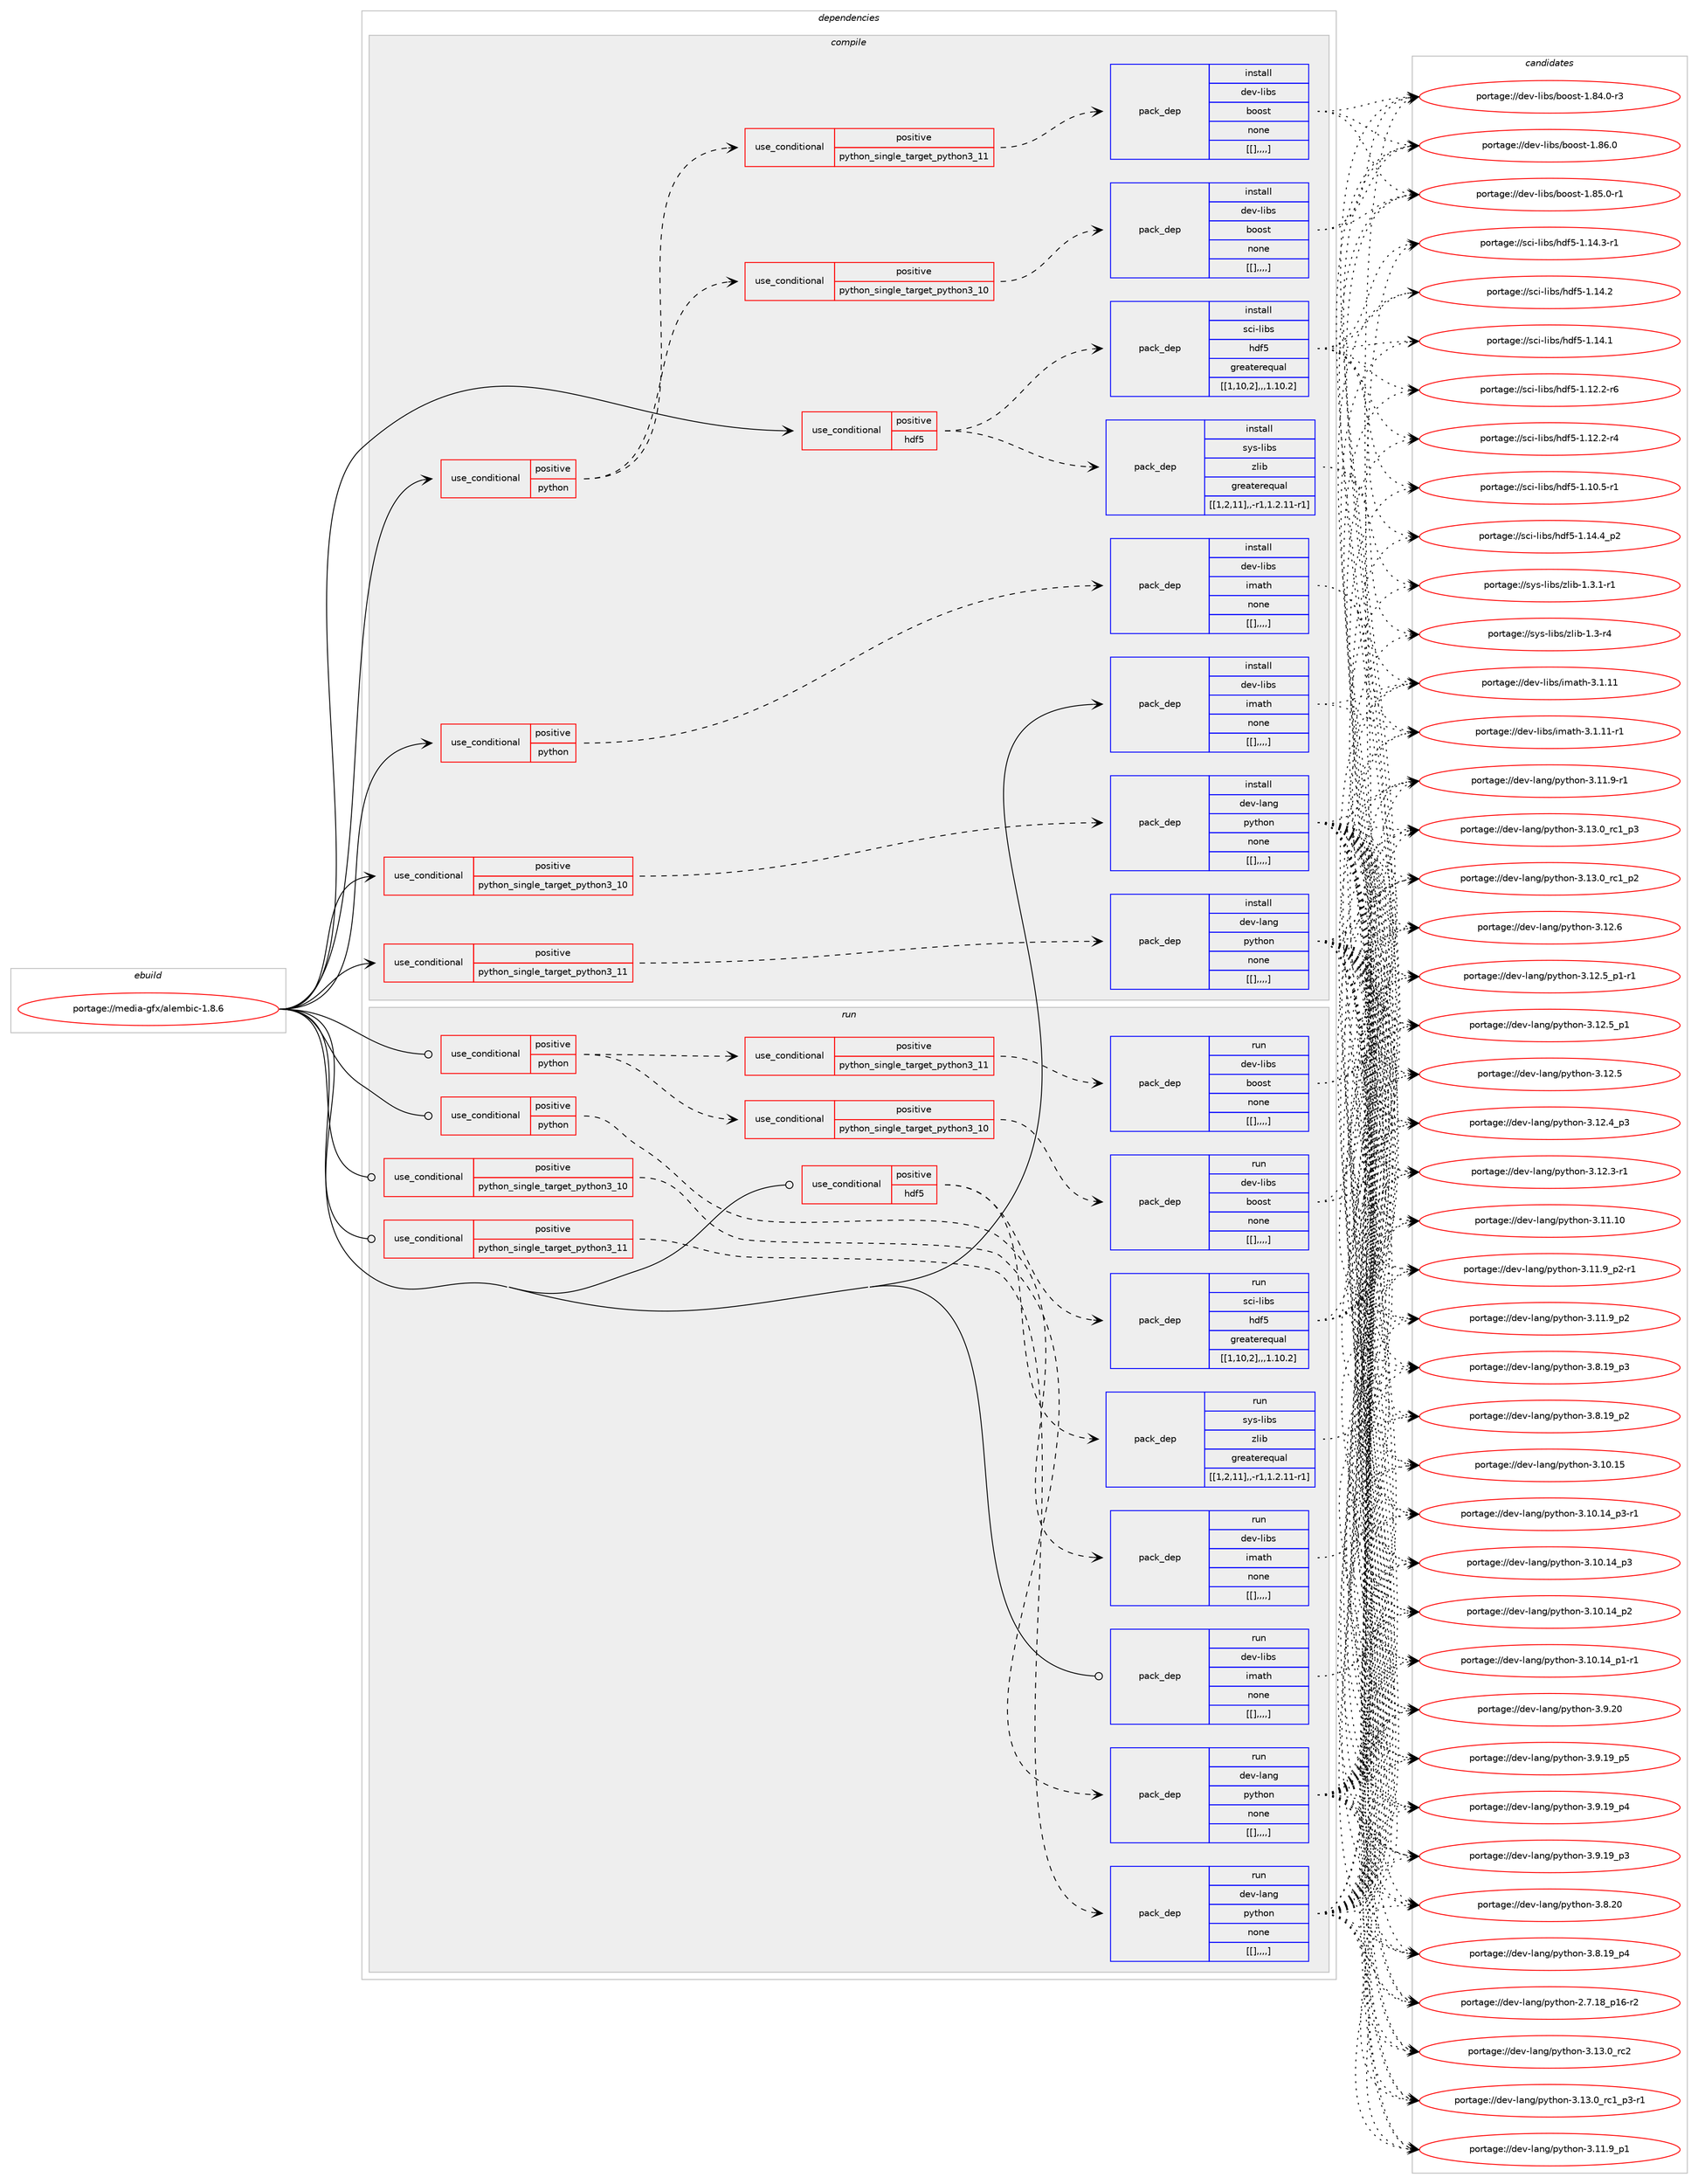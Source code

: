 digraph prolog {

# *************
# Graph options
# *************

newrank=true;
concentrate=true;
compound=true;
graph [rankdir=LR,fontname=Helvetica,fontsize=10,ranksep=1.5];#, ranksep=2.5, nodesep=0.2];
edge  [arrowhead=vee];
node  [fontname=Helvetica,fontsize=10];

# **********
# The ebuild
# **********

subgraph cluster_leftcol {
color=gray;
label=<<i>ebuild</i>>;
id [label="portage://media-gfx/alembic-1.8.6", color=red, width=4, href="../media-gfx/alembic-1.8.6.svg"];
}

# ****************
# The dependencies
# ****************

subgraph cluster_midcol {
color=gray;
label=<<i>dependencies</i>>;
subgraph cluster_compile {
fillcolor="#eeeeee";
style=filled;
label=<<i>compile</i>>;
subgraph cond73882 {
dependency297611 [label=<<TABLE BORDER="0" CELLBORDER="1" CELLSPACING="0" CELLPADDING="4"><TR><TD ROWSPAN="3" CELLPADDING="10">use_conditional</TD></TR><TR><TD>positive</TD></TR><TR><TD>hdf5</TD></TR></TABLE>>, shape=none, color=red];
subgraph pack221252 {
dependency297612 [label=<<TABLE BORDER="0" CELLBORDER="1" CELLSPACING="0" CELLPADDING="4" WIDTH="220"><TR><TD ROWSPAN="6" CELLPADDING="30">pack_dep</TD></TR><TR><TD WIDTH="110">install</TD></TR><TR><TD>sci-libs</TD></TR><TR><TD>hdf5</TD></TR><TR><TD>greaterequal</TD></TR><TR><TD>[[1,10,2],,,1.10.2]</TD></TR></TABLE>>, shape=none, color=blue];
}
dependency297611:e -> dependency297612:w [weight=20,style="dashed",arrowhead="vee"];
subgraph pack221253 {
dependency297613 [label=<<TABLE BORDER="0" CELLBORDER="1" CELLSPACING="0" CELLPADDING="4" WIDTH="220"><TR><TD ROWSPAN="6" CELLPADDING="30">pack_dep</TD></TR><TR><TD WIDTH="110">install</TD></TR><TR><TD>sys-libs</TD></TR><TR><TD>zlib</TD></TR><TR><TD>greaterequal</TD></TR><TR><TD>[[1,2,11],,-r1,1.2.11-r1]</TD></TR></TABLE>>, shape=none, color=blue];
}
dependency297611:e -> dependency297613:w [weight=20,style="dashed",arrowhead="vee"];
}
id:e -> dependency297611:w [weight=20,style="solid",arrowhead="vee"];
subgraph cond73883 {
dependency297614 [label=<<TABLE BORDER="0" CELLBORDER="1" CELLSPACING="0" CELLPADDING="4"><TR><TD ROWSPAN="3" CELLPADDING="10">use_conditional</TD></TR><TR><TD>positive</TD></TR><TR><TD>python</TD></TR></TABLE>>, shape=none, color=red];
subgraph cond73884 {
dependency297615 [label=<<TABLE BORDER="0" CELLBORDER="1" CELLSPACING="0" CELLPADDING="4"><TR><TD ROWSPAN="3" CELLPADDING="10">use_conditional</TD></TR><TR><TD>positive</TD></TR><TR><TD>python_single_target_python3_10</TD></TR></TABLE>>, shape=none, color=red];
subgraph pack221254 {
dependency297616 [label=<<TABLE BORDER="0" CELLBORDER="1" CELLSPACING="0" CELLPADDING="4" WIDTH="220"><TR><TD ROWSPAN="6" CELLPADDING="30">pack_dep</TD></TR><TR><TD WIDTH="110">install</TD></TR><TR><TD>dev-libs</TD></TR><TR><TD>boost</TD></TR><TR><TD>none</TD></TR><TR><TD>[[],,,,]</TD></TR></TABLE>>, shape=none, color=blue];
}
dependency297615:e -> dependency297616:w [weight=20,style="dashed",arrowhead="vee"];
}
dependency297614:e -> dependency297615:w [weight=20,style="dashed",arrowhead="vee"];
subgraph cond73885 {
dependency297617 [label=<<TABLE BORDER="0" CELLBORDER="1" CELLSPACING="0" CELLPADDING="4"><TR><TD ROWSPAN="3" CELLPADDING="10">use_conditional</TD></TR><TR><TD>positive</TD></TR><TR><TD>python_single_target_python3_11</TD></TR></TABLE>>, shape=none, color=red];
subgraph pack221255 {
dependency297618 [label=<<TABLE BORDER="0" CELLBORDER="1" CELLSPACING="0" CELLPADDING="4" WIDTH="220"><TR><TD ROWSPAN="6" CELLPADDING="30">pack_dep</TD></TR><TR><TD WIDTH="110">install</TD></TR><TR><TD>dev-libs</TD></TR><TR><TD>boost</TD></TR><TR><TD>none</TD></TR><TR><TD>[[],,,,]</TD></TR></TABLE>>, shape=none, color=blue];
}
dependency297617:e -> dependency297618:w [weight=20,style="dashed",arrowhead="vee"];
}
dependency297614:e -> dependency297617:w [weight=20,style="dashed",arrowhead="vee"];
}
id:e -> dependency297614:w [weight=20,style="solid",arrowhead="vee"];
subgraph cond73886 {
dependency297619 [label=<<TABLE BORDER="0" CELLBORDER="1" CELLSPACING="0" CELLPADDING="4"><TR><TD ROWSPAN="3" CELLPADDING="10">use_conditional</TD></TR><TR><TD>positive</TD></TR><TR><TD>python</TD></TR></TABLE>>, shape=none, color=red];
subgraph pack221256 {
dependency297620 [label=<<TABLE BORDER="0" CELLBORDER="1" CELLSPACING="0" CELLPADDING="4" WIDTH="220"><TR><TD ROWSPAN="6" CELLPADDING="30">pack_dep</TD></TR><TR><TD WIDTH="110">install</TD></TR><TR><TD>dev-libs</TD></TR><TR><TD>imath</TD></TR><TR><TD>none</TD></TR><TR><TD>[[],,,,]</TD></TR></TABLE>>, shape=none, color=blue];
}
dependency297619:e -> dependency297620:w [weight=20,style="dashed",arrowhead="vee"];
}
id:e -> dependency297619:w [weight=20,style="solid",arrowhead="vee"];
subgraph cond73887 {
dependency297621 [label=<<TABLE BORDER="0" CELLBORDER="1" CELLSPACING="0" CELLPADDING="4"><TR><TD ROWSPAN="3" CELLPADDING="10">use_conditional</TD></TR><TR><TD>positive</TD></TR><TR><TD>python_single_target_python3_10</TD></TR></TABLE>>, shape=none, color=red];
subgraph pack221257 {
dependency297622 [label=<<TABLE BORDER="0" CELLBORDER="1" CELLSPACING="0" CELLPADDING="4" WIDTH="220"><TR><TD ROWSPAN="6" CELLPADDING="30">pack_dep</TD></TR><TR><TD WIDTH="110">install</TD></TR><TR><TD>dev-lang</TD></TR><TR><TD>python</TD></TR><TR><TD>none</TD></TR><TR><TD>[[],,,,]</TD></TR></TABLE>>, shape=none, color=blue];
}
dependency297621:e -> dependency297622:w [weight=20,style="dashed",arrowhead="vee"];
}
id:e -> dependency297621:w [weight=20,style="solid",arrowhead="vee"];
subgraph cond73888 {
dependency297623 [label=<<TABLE BORDER="0" CELLBORDER="1" CELLSPACING="0" CELLPADDING="4"><TR><TD ROWSPAN="3" CELLPADDING="10">use_conditional</TD></TR><TR><TD>positive</TD></TR><TR><TD>python_single_target_python3_11</TD></TR></TABLE>>, shape=none, color=red];
subgraph pack221258 {
dependency297624 [label=<<TABLE BORDER="0" CELLBORDER="1" CELLSPACING="0" CELLPADDING="4" WIDTH="220"><TR><TD ROWSPAN="6" CELLPADDING="30">pack_dep</TD></TR><TR><TD WIDTH="110">install</TD></TR><TR><TD>dev-lang</TD></TR><TR><TD>python</TD></TR><TR><TD>none</TD></TR><TR><TD>[[],,,,]</TD></TR></TABLE>>, shape=none, color=blue];
}
dependency297623:e -> dependency297624:w [weight=20,style="dashed",arrowhead="vee"];
}
id:e -> dependency297623:w [weight=20,style="solid",arrowhead="vee"];
subgraph pack221259 {
dependency297625 [label=<<TABLE BORDER="0" CELLBORDER="1" CELLSPACING="0" CELLPADDING="4" WIDTH="220"><TR><TD ROWSPAN="6" CELLPADDING="30">pack_dep</TD></TR><TR><TD WIDTH="110">install</TD></TR><TR><TD>dev-libs</TD></TR><TR><TD>imath</TD></TR><TR><TD>none</TD></TR><TR><TD>[[],,,,]</TD></TR></TABLE>>, shape=none, color=blue];
}
id:e -> dependency297625:w [weight=20,style="solid",arrowhead="vee"];
}
subgraph cluster_compileandrun {
fillcolor="#eeeeee";
style=filled;
label=<<i>compile and run</i>>;
}
subgraph cluster_run {
fillcolor="#eeeeee";
style=filled;
label=<<i>run</i>>;
subgraph cond73889 {
dependency297626 [label=<<TABLE BORDER="0" CELLBORDER="1" CELLSPACING="0" CELLPADDING="4"><TR><TD ROWSPAN="3" CELLPADDING="10">use_conditional</TD></TR><TR><TD>positive</TD></TR><TR><TD>hdf5</TD></TR></TABLE>>, shape=none, color=red];
subgraph pack221260 {
dependency297627 [label=<<TABLE BORDER="0" CELLBORDER="1" CELLSPACING="0" CELLPADDING="4" WIDTH="220"><TR><TD ROWSPAN="6" CELLPADDING="30">pack_dep</TD></TR><TR><TD WIDTH="110">run</TD></TR><TR><TD>sci-libs</TD></TR><TR><TD>hdf5</TD></TR><TR><TD>greaterequal</TD></TR><TR><TD>[[1,10,2],,,1.10.2]</TD></TR></TABLE>>, shape=none, color=blue];
}
dependency297626:e -> dependency297627:w [weight=20,style="dashed",arrowhead="vee"];
subgraph pack221261 {
dependency297628 [label=<<TABLE BORDER="0" CELLBORDER="1" CELLSPACING="0" CELLPADDING="4" WIDTH="220"><TR><TD ROWSPAN="6" CELLPADDING="30">pack_dep</TD></TR><TR><TD WIDTH="110">run</TD></TR><TR><TD>sys-libs</TD></TR><TR><TD>zlib</TD></TR><TR><TD>greaterequal</TD></TR><TR><TD>[[1,2,11],,-r1,1.2.11-r1]</TD></TR></TABLE>>, shape=none, color=blue];
}
dependency297626:e -> dependency297628:w [weight=20,style="dashed",arrowhead="vee"];
}
id:e -> dependency297626:w [weight=20,style="solid",arrowhead="odot"];
subgraph cond73890 {
dependency297629 [label=<<TABLE BORDER="0" CELLBORDER="1" CELLSPACING="0" CELLPADDING="4"><TR><TD ROWSPAN="3" CELLPADDING="10">use_conditional</TD></TR><TR><TD>positive</TD></TR><TR><TD>python</TD></TR></TABLE>>, shape=none, color=red];
subgraph cond73891 {
dependency297630 [label=<<TABLE BORDER="0" CELLBORDER="1" CELLSPACING="0" CELLPADDING="4"><TR><TD ROWSPAN="3" CELLPADDING="10">use_conditional</TD></TR><TR><TD>positive</TD></TR><TR><TD>python_single_target_python3_10</TD></TR></TABLE>>, shape=none, color=red];
subgraph pack221262 {
dependency297631 [label=<<TABLE BORDER="0" CELLBORDER="1" CELLSPACING="0" CELLPADDING="4" WIDTH="220"><TR><TD ROWSPAN="6" CELLPADDING="30">pack_dep</TD></TR><TR><TD WIDTH="110">run</TD></TR><TR><TD>dev-libs</TD></TR><TR><TD>boost</TD></TR><TR><TD>none</TD></TR><TR><TD>[[],,,,]</TD></TR></TABLE>>, shape=none, color=blue];
}
dependency297630:e -> dependency297631:w [weight=20,style="dashed",arrowhead="vee"];
}
dependency297629:e -> dependency297630:w [weight=20,style="dashed",arrowhead="vee"];
subgraph cond73892 {
dependency297632 [label=<<TABLE BORDER="0" CELLBORDER="1" CELLSPACING="0" CELLPADDING="4"><TR><TD ROWSPAN="3" CELLPADDING="10">use_conditional</TD></TR><TR><TD>positive</TD></TR><TR><TD>python_single_target_python3_11</TD></TR></TABLE>>, shape=none, color=red];
subgraph pack221263 {
dependency297633 [label=<<TABLE BORDER="0" CELLBORDER="1" CELLSPACING="0" CELLPADDING="4" WIDTH="220"><TR><TD ROWSPAN="6" CELLPADDING="30">pack_dep</TD></TR><TR><TD WIDTH="110">run</TD></TR><TR><TD>dev-libs</TD></TR><TR><TD>boost</TD></TR><TR><TD>none</TD></TR><TR><TD>[[],,,,]</TD></TR></TABLE>>, shape=none, color=blue];
}
dependency297632:e -> dependency297633:w [weight=20,style="dashed",arrowhead="vee"];
}
dependency297629:e -> dependency297632:w [weight=20,style="dashed",arrowhead="vee"];
}
id:e -> dependency297629:w [weight=20,style="solid",arrowhead="odot"];
subgraph cond73893 {
dependency297634 [label=<<TABLE BORDER="0" CELLBORDER="1" CELLSPACING="0" CELLPADDING="4"><TR><TD ROWSPAN="3" CELLPADDING="10">use_conditional</TD></TR><TR><TD>positive</TD></TR><TR><TD>python</TD></TR></TABLE>>, shape=none, color=red];
subgraph pack221264 {
dependency297635 [label=<<TABLE BORDER="0" CELLBORDER="1" CELLSPACING="0" CELLPADDING="4" WIDTH="220"><TR><TD ROWSPAN="6" CELLPADDING="30">pack_dep</TD></TR><TR><TD WIDTH="110">run</TD></TR><TR><TD>dev-libs</TD></TR><TR><TD>imath</TD></TR><TR><TD>none</TD></TR><TR><TD>[[],,,,]</TD></TR></TABLE>>, shape=none, color=blue];
}
dependency297634:e -> dependency297635:w [weight=20,style="dashed",arrowhead="vee"];
}
id:e -> dependency297634:w [weight=20,style="solid",arrowhead="odot"];
subgraph cond73894 {
dependency297636 [label=<<TABLE BORDER="0" CELLBORDER="1" CELLSPACING="0" CELLPADDING="4"><TR><TD ROWSPAN="3" CELLPADDING="10">use_conditional</TD></TR><TR><TD>positive</TD></TR><TR><TD>python_single_target_python3_10</TD></TR></TABLE>>, shape=none, color=red];
subgraph pack221265 {
dependency297637 [label=<<TABLE BORDER="0" CELLBORDER="1" CELLSPACING="0" CELLPADDING="4" WIDTH="220"><TR><TD ROWSPAN="6" CELLPADDING="30">pack_dep</TD></TR><TR><TD WIDTH="110">run</TD></TR><TR><TD>dev-lang</TD></TR><TR><TD>python</TD></TR><TR><TD>none</TD></TR><TR><TD>[[],,,,]</TD></TR></TABLE>>, shape=none, color=blue];
}
dependency297636:e -> dependency297637:w [weight=20,style="dashed",arrowhead="vee"];
}
id:e -> dependency297636:w [weight=20,style="solid",arrowhead="odot"];
subgraph cond73895 {
dependency297638 [label=<<TABLE BORDER="0" CELLBORDER="1" CELLSPACING="0" CELLPADDING="4"><TR><TD ROWSPAN="3" CELLPADDING="10">use_conditional</TD></TR><TR><TD>positive</TD></TR><TR><TD>python_single_target_python3_11</TD></TR></TABLE>>, shape=none, color=red];
subgraph pack221266 {
dependency297639 [label=<<TABLE BORDER="0" CELLBORDER="1" CELLSPACING="0" CELLPADDING="4" WIDTH="220"><TR><TD ROWSPAN="6" CELLPADDING="30">pack_dep</TD></TR><TR><TD WIDTH="110">run</TD></TR><TR><TD>dev-lang</TD></TR><TR><TD>python</TD></TR><TR><TD>none</TD></TR><TR><TD>[[],,,,]</TD></TR></TABLE>>, shape=none, color=blue];
}
dependency297638:e -> dependency297639:w [weight=20,style="dashed",arrowhead="vee"];
}
id:e -> dependency297638:w [weight=20,style="solid",arrowhead="odot"];
subgraph pack221267 {
dependency297640 [label=<<TABLE BORDER="0" CELLBORDER="1" CELLSPACING="0" CELLPADDING="4" WIDTH="220"><TR><TD ROWSPAN="6" CELLPADDING="30">pack_dep</TD></TR><TR><TD WIDTH="110">run</TD></TR><TR><TD>dev-libs</TD></TR><TR><TD>imath</TD></TR><TR><TD>none</TD></TR><TR><TD>[[],,,,]</TD></TR></TABLE>>, shape=none, color=blue];
}
id:e -> dependency297640:w [weight=20,style="solid",arrowhead="odot"];
}
}

# **************
# The candidates
# **************

subgraph cluster_choices {
rank=same;
color=gray;
label=<<i>candidates</i>>;

subgraph choice221252 {
color=black;
nodesep=1;
choice1159910545108105981154710410010253454946495246529511250 [label="portage://sci-libs/hdf5-1.14.4_p2", color=red, width=4,href="../sci-libs/hdf5-1.14.4_p2.svg"];
choice1159910545108105981154710410010253454946495246514511449 [label="portage://sci-libs/hdf5-1.14.3-r1", color=red, width=4,href="../sci-libs/hdf5-1.14.3-r1.svg"];
choice115991054510810598115471041001025345494649524650 [label="portage://sci-libs/hdf5-1.14.2", color=red, width=4,href="../sci-libs/hdf5-1.14.2.svg"];
choice115991054510810598115471041001025345494649524649 [label="portage://sci-libs/hdf5-1.14.1", color=red, width=4,href="../sci-libs/hdf5-1.14.1.svg"];
choice1159910545108105981154710410010253454946495046504511454 [label="portage://sci-libs/hdf5-1.12.2-r6", color=red, width=4,href="../sci-libs/hdf5-1.12.2-r6.svg"];
choice1159910545108105981154710410010253454946495046504511452 [label="portage://sci-libs/hdf5-1.12.2-r4", color=red, width=4,href="../sci-libs/hdf5-1.12.2-r4.svg"];
choice1159910545108105981154710410010253454946494846534511449 [label="portage://sci-libs/hdf5-1.10.5-r1", color=red, width=4,href="../sci-libs/hdf5-1.10.5-r1.svg"];
dependency297612:e -> choice1159910545108105981154710410010253454946495246529511250:w [style=dotted,weight="100"];
dependency297612:e -> choice1159910545108105981154710410010253454946495246514511449:w [style=dotted,weight="100"];
dependency297612:e -> choice115991054510810598115471041001025345494649524650:w [style=dotted,weight="100"];
dependency297612:e -> choice115991054510810598115471041001025345494649524649:w [style=dotted,weight="100"];
dependency297612:e -> choice1159910545108105981154710410010253454946495046504511454:w [style=dotted,weight="100"];
dependency297612:e -> choice1159910545108105981154710410010253454946495046504511452:w [style=dotted,weight="100"];
dependency297612:e -> choice1159910545108105981154710410010253454946494846534511449:w [style=dotted,weight="100"];
}
subgraph choice221253 {
color=black;
nodesep=1;
choice115121115451081059811547122108105984549465146494511449 [label="portage://sys-libs/zlib-1.3.1-r1", color=red, width=4,href="../sys-libs/zlib-1.3.1-r1.svg"];
choice11512111545108105981154712210810598454946514511452 [label="portage://sys-libs/zlib-1.3-r4", color=red, width=4,href="../sys-libs/zlib-1.3-r4.svg"];
dependency297613:e -> choice115121115451081059811547122108105984549465146494511449:w [style=dotted,weight="100"];
dependency297613:e -> choice11512111545108105981154712210810598454946514511452:w [style=dotted,weight="100"];
}
subgraph choice221254 {
color=black;
nodesep=1;
choice1001011184510810598115479811111111511645494656544648 [label="portage://dev-libs/boost-1.86.0", color=red, width=4,href="../dev-libs/boost-1.86.0.svg"];
choice10010111845108105981154798111111115116454946565346484511449 [label="portage://dev-libs/boost-1.85.0-r1", color=red, width=4,href="../dev-libs/boost-1.85.0-r1.svg"];
choice10010111845108105981154798111111115116454946565246484511451 [label="portage://dev-libs/boost-1.84.0-r3", color=red, width=4,href="../dev-libs/boost-1.84.0-r3.svg"];
dependency297616:e -> choice1001011184510810598115479811111111511645494656544648:w [style=dotted,weight="100"];
dependency297616:e -> choice10010111845108105981154798111111115116454946565346484511449:w [style=dotted,weight="100"];
dependency297616:e -> choice10010111845108105981154798111111115116454946565246484511451:w [style=dotted,weight="100"];
}
subgraph choice221255 {
color=black;
nodesep=1;
choice1001011184510810598115479811111111511645494656544648 [label="portage://dev-libs/boost-1.86.0", color=red, width=4,href="../dev-libs/boost-1.86.0.svg"];
choice10010111845108105981154798111111115116454946565346484511449 [label="portage://dev-libs/boost-1.85.0-r1", color=red, width=4,href="../dev-libs/boost-1.85.0-r1.svg"];
choice10010111845108105981154798111111115116454946565246484511451 [label="portage://dev-libs/boost-1.84.0-r3", color=red, width=4,href="../dev-libs/boost-1.84.0-r3.svg"];
dependency297618:e -> choice1001011184510810598115479811111111511645494656544648:w [style=dotted,weight="100"];
dependency297618:e -> choice10010111845108105981154798111111115116454946565346484511449:w [style=dotted,weight="100"];
dependency297618:e -> choice10010111845108105981154798111111115116454946565246484511451:w [style=dotted,weight="100"];
}
subgraph choice221256 {
color=black;
nodesep=1;
choice10010111845108105981154710510997116104455146494649494511449 [label="portage://dev-libs/imath-3.1.11-r1", color=red, width=4,href="../dev-libs/imath-3.1.11-r1.svg"];
choice1001011184510810598115471051099711610445514649464949 [label="portage://dev-libs/imath-3.1.11", color=red, width=4,href="../dev-libs/imath-3.1.11.svg"];
dependency297620:e -> choice10010111845108105981154710510997116104455146494649494511449:w [style=dotted,weight="100"];
dependency297620:e -> choice1001011184510810598115471051099711610445514649464949:w [style=dotted,weight="100"];
}
subgraph choice221257 {
color=black;
nodesep=1;
choice10010111845108971101034711212111610411111045514649514648951149950 [label="portage://dev-lang/python-3.13.0_rc2", color=red, width=4,href="../dev-lang/python-3.13.0_rc2.svg"];
choice1001011184510897110103471121211161041111104551464951464895114994995112514511449 [label="portage://dev-lang/python-3.13.0_rc1_p3-r1", color=red, width=4,href="../dev-lang/python-3.13.0_rc1_p3-r1.svg"];
choice100101118451089711010347112121116104111110455146495146489511499499511251 [label="portage://dev-lang/python-3.13.0_rc1_p3", color=red, width=4,href="../dev-lang/python-3.13.0_rc1_p3.svg"];
choice100101118451089711010347112121116104111110455146495146489511499499511250 [label="portage://dev-lang/python-3.13.0_rc1_p2", color=red, width=4,href="../dev-lang/python-3.13.0_rc1_p2.svg"];
choice10010111845108971101034711212111610411111045514649504654 [label="portage://dev-lang/python-3.12.6", color=red, width=4,href="../dev-lang/python-3.12.6.svg"];
choice1001011184510897110103471121211161041111104551464950465395112494511449 [label="portage://dev-lang/python-3.12.5_p1-r1", color=red, width=4,href="../dev-lang/python-3.12.5_p1-r1.svg"];
choice100101118451089711010347112121116104111110455146495046539511249 [label="portage://dev-lang/python-3.12.5_p1", color=red, width=4,href="../dev-lang/python-3.12.5_p1.svg"];
choice10010111845108971101034711212111610411111045514649504653 [label="portage://dev-lang/python-3.12.5", color=red, width=4,href="../dev-lang/python-3.12.5.svg"];
choice100101118451089711010347112121116104111110455146495046529511251 [label="portage://dev-lang/python-3.12.4_p3", color=red, width=4,href="../dev-lang/python-3.12.4_p3.svg"];
choice100101118451089711010347112121116104111110455146495046514511449 [label="portage://dev-lang/python-3.12.3-r1", color=red, width=4,href="../dev-lang/python-3.12.3-r1.svg"];
choice1001011184510897110103471121211161041111104551464949464948 [label="portage://dev-lang/python-3.11.10", color=red, width=4,href="../dev-lang/python-3.11.10.svg"];
choice1001011184510897110103471121211161041111104551464949465795112504511449 [label="portage://dev-lang/python-3.11.9_p2-r1", color=red, width=4,href="../dev-lang/python-3.11.9_p2-r1.svg"];
choice100101118451089711010347112121116104111110455146494946579511250 [label="portage://dev-lang/python-3.11.9_p2", color=red, width=4,href="../dev-lang/python-3.11.9_p2.svg"];
choice100101118451089711010347112121116104111110455146494946579511249 [label="portage://dev-lang/python-3.11.9_p1", color=red, width=4,href="../dev-lang/python-3.11.9_p1.svg"];
choice100101118451089711010347112121116104111110455146494946574511449 [label="portage://dev-lang/python-3.11.9-r1", color=red, width=4,href="../dev-lang/python-3.11.9-r1.svg"];
choice1001011184510897110103471121211161041111104551464948464953 [label="portage://dev-lang/python-3.10.15", color=red, width=4,href="../dev-lang/python-3.10.15.svg"];
choice100101118451089711010347112121116104111110455146494846495295112514511449 [label="portage://dev-lang/python-3.10.14_p3-r1", color=red, width=4,href="../dev-lang/python-3.10.14_p3-r1.svg"];
choice10010111845108971101034711212111610411111045514649484649529511251 [label="portage://dev-lang/python-3.10.14_p3", color=red, width=4,href="../dev-lang/python-3.10.14_p3.svg"];
choice10010111845108971101034711212111610411111045514649484649529511250 [label="portage://dev-lang/python-3.10.14_p2", color=red, width=4,href="../dev-lang/python-3.10.14_p2.svg"];
choice100101118451089711010347112121116104111110455146494846495295112494511449 [label="portage://dev-lang/python-3.10.14_p1-r1", color=red, width=4,href="../dev-lang/python-3.10.14_p1-r1.svg"];
choice10010111845108971101034711212111610411111045514657465048 [label="portage://dev-lang/python-3.9.20", color=red, width=4,href="../dev-lang/python-3.9.20.svg"];
choice100101118451089711010347112121116104111110455146574649579511253 [label="portage://dev-lang/python-3.9.19_p5", color=red, width=4,href="../dev-lang/python-3.9.19_p5.svg"];
choice100101118451089711010347112121116104111110455146574649579511252 [label="portage://dev-lang/python-3.9.19_p4", color=red, width=4,href="../dev-lang/python-3.9.19_p4.svg"];
choice100101118451089711010347112121116104111110455146574649579511251 [label="portage://dev-lang/python-3.9.19_p3", color=red, width=4,href="../dev-lang/python-3.9.19_p3.svg"];
choice10010111845108971101034711212111610411111045514656465048 [label="portage://dev-lang/python-3.8.20", color=red, width=4,href="../dev-lang/python-3.8.20.svg"];
choice100101118451089711010347112121116104111110455146564649579511252 [label="portage://dev-lang/python-3.8.19_p4", color=red, width=4,href="../dev-lang/python-3.8.19_p4.svg"];
choice100101118451089711010347112121116104111110455146564649579511251 [label="portage://dev-lang/python-3.8.19_p3", color=red, width=4,href="../dev-lang/python-3.8.19_p3.svg"];
choice100101118451089711010347112121116104111110455146564649579511250 [label="portage://dev-lang/python-3.8.19_p2", color=red, width=4,href="../dev-lang/python-3.8.19_p2.svg"];
choice100101118451089711010347112121116104111110455046554649569511249544511450 [label="portage://dev-lang/python-2.7.18_p16-r2", color=red, width=4,href="../dev-lang/python-2.7.18_p16-r2.svg"];
dependency297622:e -> choice10010111845108971101034711212111610411111045514649514648951149950:w [style=dotted,weight="100"];
dependency297622:e -> choice1001011184510897110103471121211161041111104551464951464895114994995112514511449:w [style=dotted,weight="100"];
dependency297622:e -> choice100101118451089711010347112121116104111110455146495146489511499499511251:w [style=dotted,weight="100"];
dependency297622:e -> choice100101118451089711010347112121116104111110455146495146489511499499511250:w [style=dotted,weight="100"];
dependency297622:e -> choice10010111845108971101034711212111610411111045514649504654:w [style=dotted,weight="100"];
dependency297622:e -> choice1001011184510897110103471121211161041111104551464950465395112494511449:w [style=dotted,weight="100"];
dependency297622:e -> choice100101118451089711010347112121116104111110455146495046539511249:w [style=dotted,weight="100"];
dependency297622:e -> choice10010111845108971101034711212111610411111045514649504653:w [style=dotted,weight="100"];
dependency297622:e -> choice100101118451089711010347112121116104111110455146495046529511251:w [style=dotted,weight="100"];
dependency297622:e -> choice100101118451089711010347112121116104111110455146495046514511449:w [style=dotted,weight="100"];
dependency297622:e -> choice1001011184510897110103471121211161041111104551464949464948:w [style=dotted,weight="100"];
dependency297622:e -> choice1001011184510897110103471121211161041111104551464949465795112504511449:w [style=dotted,weight="100"];
dependency297622:e -> choice100101118451089711010347112121116104111110455146494946579511250:w [style=dotted,weight="100"];
dependency297622:e -> choice100101118451089711010347112121116104111110455146494946579511249:w [style=dotted,weight="100"];
dependency297622:e -> choice100101118451089711010347112121116104111110455146494946574511449:w [style=dotted,weight="100"];
dependency297622:e -> choice1001011184510897110103471121211161041111104551464948464953:w [style=dotted,weight="100"];
dependency297622:e -> choice100101118451089711010347112121116104111110455146494846495295112514511449:w [style=dotted,weight="100"];
dependency297622:e -> choice10010111845108971101034711212111610411111045514649484649529511251:w [style=dotted,weight="100"];
dependency297622:e -> choice10010111845108971101034711212111610411111045514649484649529511250:w [style=dotted,weight="100"];
dependency297622:e -> choice100101118451089711010347112121116104111110455146494846495295112494511449:w [style=dotted,weight="100"];
dependency297622:e -> choice10010111845108971101034711212111610411111045514657465048:w [style=dotted,weight="100"];
dependency297622:e -> choice100101118451089711010347112121116104111110455146574649579511253:w [style=dotted,weight="100"];
dependency297622:e -> choice100101118451089711010347112121116104111110455146574649579511252:w [style=dotted,weight="100"];
dependency297622:e -> choice100101118451089711010347112121116104111110455146574649579511251:w [style=dotted,weight="100"];
dependency297622:e -> choice10010111845108971101034711212111610411111045514656465048:w [style=dotted,weight="100"];
dependency297622:e -> choice100101118451089711010347112121116104111110455146564649579511252:w [style=dotted,weight="100"];
dependency297622:e -> choice100101118451089711010347112121116104111110455146564649579511251:w [style=dotted,weight="100"];
dependency297622:e -> choice100101118451089711010347112121116104111110455146564649579511250:w [style=dotted,weight="100"];
dependency297622:e -> choice100101118451089711010347112121116104111110455046554649569511249544511450:w [style=dotted,weight="100"];
}
subgraph choice221258 {
color=black;
nodesep=1;
choice10010111845108971101034711212111610411111045514649514648951149950 [label="portage://dev-lang/python-3.13.0_rc2", color=red, width=4,href="../dev-lang/python-3.13.0_rc2.svg"];
choice1001011184510897110103471121211161041111104551464951464895114994995112514511449 [label="portage://dev-lang/python-3.13.0_rc1_p3-r1", color=red, width=4,href="../dev-lang/python-3.13.0_rc1_p3-r1.svg"];
choice100101118451089711010347112121116104111110455146495146489511499499511251 [label="portage://dev-lang/python-3.13.0_rc1_p3", color=red, width=4,href="../dev-lang/python-3.13.0_rc1_p3.svg"];
choice100101118451089711010347112121116104111110455146495146489511499499511250 [label="portage://dev-lang/python-3.13.0_rc1_p2", color=red, width=4,href="../dev-lang/python-3.13.0_rc1_p2.svg"];
choice10010111845108971101034711212111610411111045514649504654 [label="portage://dev-lang/python-3.12.6", color=red, width=4,href="../dev-lang/python-3.12.6.svg"];
choice1001011184510897110103471121211161041111104551464950465395112494511449 [label="portage://dev-lang/python-3.12.5_p1-r1", color=red, width=4,href="../dev-lang/python-3.12.5_p1-r1.svg"];
choice100101118451089711010347112121116104111110455146495046539511249 [label="portage://dev-lang/python-3.12.5_p1", color=red, width=4,href="../dev-lang/python-3.12.5_p1.svg"];
choice10010111845108971101034711212111610411111045514649504653 [label="portage://dev-lang/python-3.12.5", color=red, width=4,href="../dev-lang/python-3.12.5.svg"];
choice100101118451089711010347112121116104111110455146495046529511251 [label="portage://dev-lang/python-3.12.4_p3", color=red, width=4,href="../dev-lang/python-3.12.4_p3.svg"];
choice100101118451089711010347112121116104111110455146495046514511449 [label="portage://dev-lang/python-3.12.3-r1", color=red, width=4,href="../dev-lang/python-3.12.3-r1.svg"];
choice1001011184510897110103471121211161041111104551464949464948 [label="portage://dev-lang/python-3.11.10", color=red, width=4,href="../dev-lang/python-3.11.10.svg"];
choice1001011184510897110103471121211161041111104551464949465795112504511449 [label="portage://dev-lang/python-3.11.9_p2-r1", color=red, width=4,href="../dev-lang/python-3.11.9_p2-r1.svg"];
choice100101118451089711010347112121116104111110455146494946579511250 [label="portage://dev-lang/python-3.11.9_p2", color=red, width=4,href="../dev-lang/python-3.11.9_p2.svg"];
choice100101118451089711010347112121116104111110455146494946579511249 [label="portage://dev-lang/python-3.11.9_p1", color=red, width=4,href="../dev-lang/python-3.11.9_p1.svg"];
choice100101118451089711010347112121116104111110455146494946574511449 [label="portage://dev-lang/python-3.11.9-r1", color=red, width=4,href="../dev-lang/python-3.11.9-r1.svg"];
choice1001011184510897110103471121211161041111104551464948464953 [label="portage://dev-lang/python-3.10.15", color=red, width=4,href="../dev-lang/python-3.10.15.svg"];
choice100101118451089711010347112121116104111110455146494846495295112514511449 [label="portage://dev-lang/python-3.10.14_p3-r1", color=red, width=4,href="../dev-lang/python-3.10.14_p3-r1.svg"];
choice10010111845108971101034711212111610411111045514649484649529511251 [label="portage://dev-lang/python-3.10.14_p3", color=red, width=4,href="../dev-lang/python-3.10.14_p3.svg"];
choice10010111845108971101034711212111610411111045514649484649529511250 [label="portage://dev-lang/python-3.10.14_p2", color=red, width=4,href="../dev-lang/python-3.10.14_p2.svg"];
choice100101118451089711010347112121116104111110455146494846495295112494511449 [label="portage://dev-lang/python-3.10.14_p1-r1", color=red, width=4,href="../dev-lang/python-3.10.14_p1-r1.svg"];
choice10010111845108971101034711212111610411111045514657465048 [label="portage://dev-lang/python-3.9.20", color=red, width=4,href="../dev-lang/python-3.9.20.svg"];
choice100101118451089711010347112121116104111110455146574649579511253 [label="portage://dev-lang/python-3.9.19_p5", color=red, width=4,href="../dev-lang/python-3.9.19_p5.svg"];
choice100101118451089711010347112121116104111110455146574649579511252 [label="portage://dev-lang/python-3.9.19_p4", color=red, width=4,href="../dev-lang/python-3.9.19_p4.svg"];
choice100101118451089711010347112121116104111110455146574649579511251 [label="portage://dev-lang/python-3.9.19_p3", color=red, width=4,href="../dev-lang/python-3.9.19_p3.svg"];
choice10010111845108971101034711212111610411111045514656465048 [label="portage://dev-lang/python-3.8.20", color=red, width=4,href="../dev-lang/python-3.8.20.svg"];
choice100101118451089711010347112121116104111110455146564649579511252 [label="portage://dev-lang/python-3.8.19_p4", color=red, width=4,href="../dev-lang/python-3.8.19_p4.svg"];
choice100101118451089711010347112121116104111110455146564649579511251 [label="portage://dev-lang/python-3.8.19_p3", color=red, width=4,href="../dev-lang/python-3.8.19_p3.svg"];
choice100101118451089711010347112121116104111110455146564649579511250 [label="portage://dev-lang/python-3.8.19_p2", color=red, width=4,href="../dev-lang/python-3.8.19_p2.svg"];
choice100101118451089711010347112121116104111110455046554649569511249544511450 [label="portage://dev-lang/python-2.7.18_p16-r2", color=red, width=4,href="../dev-lang/python-2.7.18_p16-r2.svg"];
dependency297624:e -> choice10010111845108971101034711212111610411111045514649514648951149950:w [style=dotted,weight="100"];
dependency297624:e -> choice1001011184510897110103471121211161041111104551464951464895114994995112514511449:w [style=dotted,weight="100"];
dependency297624:e -> choice100101118451089711010347112121116104111110455146495146489511499499511251:w [style=dotted,weight="100"];
dependency297624:e -> choice100101118451089711010347112121116104111110455146495146489511499499511250:w [style=dotted,weight="100"];
dependency297624:e -> choice10010111845108971101034711212111610411111045514649504654:w [style=dotted,weight="100"];
dependency297624:e -> choice1001011184510897110103471121211161041111104551464950465395112494511449:w [style=dotted,weight="100"];
dependency297624:e -> choice100101118451089711010347112121116104111110455146495046539511249:w [style=dotted,weight="100"];
dependency297624:e -> choice10010111845108971101034711212111610411111045514649504653:w [style=dotted,weight="100"];
dependency297624:e -> choice100101118451089711010347112121116104111110455146495046529511251:w [style=dotted,weight="100"];
dependency297624:e -> choice100101118451089711010347112121116104111110455146495046514511449:w [style=dotted,weight="100"];
dependency297624:e -> choice1001011184510897110103471121211161041111104551464949464948:w [style=dotted,weight="100"];
dependency297624:e -> choice1001011184510897110103471121211161041111104551464949465795112504511449:w [style=dotted,weight="100"];
dependency297624:e -> choice100101118451089711010347112121116104111110455146494946579511250:w [style=dotted,weight="100"];
dependency297624:e -> choice100101118451089711010347112121116104111110455146494946579511249:w [style=dotted,weight="100"];
dependency297624:e -> choice100101118451089711010347112121116104111110455146494946574511449:w [style=dotted,weight="100"];
dependency297624:e -> choice1001011184510897110103471121211161041111104551464948464953:w [style=dotted,weight="100"];
dependency297624:e -> choice100101118451089711010347112121116104111110455146494846495295112514511449:w [style=dotted,weight="100"];
dependency297624:e -> choice10010111845108971101034711212111610411111045514649484649529511251:w [style=dotted,weight="100"];
dependency297624:e -> choice10010111845108971101034711212111610411111045514649484649529511250:w [style=dotted,weight="100"];
dependency297624:e -> choice100101118451089711010347112121116104111110455146494846495295112494511449:w [style=dotted,weight="100"];
dependency297624:e -> choice10010111845108971101034711212111610411111045514657465048:w [style=dotted,weight="100"];
dependency297624:e -> choice100101118451089711010347112121116104111110455146574649579511253:w [style=dotted,weight="100"];
dependency297624:e -> choice100101118451089711010347112121116104111110455146574649579511252:w [style=dotted,weight="100"];
dependency297624:e -> choice100101118451089711010347112121116104111110455146574649579511251:w [style=dotted,weight="100"];
dependency297624:e -> choice10010111845108971101034711212111610411111045514656465048:w [style=dotted,weight="100"];
dependency297624:e -> choice100101118451089711010347112121116104111110455146564649579511252:w [style=dotted,weight="100"];
dependency297624:e -> choice100101118451089711010347112121116104111110455146564649579511251:w [style=dotted,weight="100"];
dependency297624:e -> choice100101118451089711010347112121116104111110455146564649579511250:w [style=dotted,weight="100"];
dependency297624:e -> choice100101118451089711010347112121116104111110455046554649569511249544511450:w [style=dotted,weight="100"];
}
subgraph choice221259 {
color=black;
nodesep=1;
choice10010111845108105981154710510997116104455146494649494511449 [label="portage://dev-libs/imath-3.1.11-r1", color=red, width=4,href="../dev-libs/imath-3.1.11-r1.svg"];
choice1001011184510810598115471051099711610445514649464949 [label="portage://dev-libs/imath-3.1.11", color=red, width=4,href="../dev-libs/imath-3.1.11.svg"];
dependency297625:e -> choice10010111845108105981154710510997116104455146494649494511449:w [style=dotted,weight="100"];
dependency297625:e -> choice1001011184510810598115471051099711610445514649464949:w [style=dotted,weight="100"];
}
subgraph choice221260 {
color=black;
nodesep=1;
choice1159910545108105981154710410010253454946495246529511250 [label="portage://sci-libs/hdf5-1.14.4_p2", color=red, width=4,href="../sci-libs/hdf5-1.14.4_p2.svg"];
choice1159910545108105981154710410010253454946495246514511449 [label="portage://sci-libs/hdf5-1.14.3-r1", color=red, width=4,href="../sci-libs/hdf5-1.14.3-r1.svg"];
choice115991054510810598115471041001025345494649524650 [label="portage://sci-libs/hdf5-1.14.2", color=red, width=4,href="../sci-libs/hdf5-1.14.2.svg"];
choice115991054510810598115471041001025345494649524649 [label="portage://sci-libs/hdf5-1.14.1", color=red, width=4,href="../sci-libs/hdf5-1.14.1.svg"];
choice1159910545108105981154710410010253454946495046504511454 [label="portage://sci-libs/hdf5-1.12.2-r6", color=red, width=4,href="../sci-libs/hdf5-1.12.2-r6.svg"];
choice1159910545108105981154710410010253454946495046504511452 [label="portage://sci-libs/hdf5-1.12.2-r4", color=red, width=4,href="../sci-libs/hdf5-1.12.2-r4.svg"];
choice1159910545108105981154710410010253454946494846534511449 [label="portage://sci-libs/hdf5-1.10.5-r1", color=red, width=4,href="../sci-libs/hdf5-1.10.5-r1.svg"];
dependency297627:e -> choice1159910545108105981154710410010253454946495246529511250:w [style=dotted,weight="100"];
dependency297627:e -> choice1159910545108105981154710410010253454946495246514511449:w [style=dotted,weight="100"];
dependency297627:e -> choice115991054510810598115471041001025345494649524650:w [style=dotted,weight="100"];
dependency297627:e -> choice115991054510810598115471041001025345494649524649:w [style=dotted,weight="100"];
dependency297627:e -> choice1159910545108105981154710410010253454946495046504511454:w [style=dotted,weight="100"];
dependency297627:e -> choice1159910545108105981154710410010253454946495046504511452:w [style=dotted,weight="100"];
dependency297627:e -> choice1159910545108105981154710410010253454946494846534511449:w [style=dotted,weight="100"];
}
subgraph choice221261 {
color=black;
nodesep=1;
choice115121115451081059811547122108105984549465146494511449 [label="portage://sys-libs/zlib-1.3.1-r1", color=red, width=4,href="../sys-libs/zlib-1.3.1-r1.svg"];
choice11512111545108105981154712210810598454946514511452 [label="portage://sys-libs/zlib-1.3-r4", color=red, width=4,href="../sys-libs/zlib-1.3-r4.svg"];
dependency297628:e -> choice115121115451081059811547122108105984549465146494511449:w [style=dotted,weight="100"];
dependency297628:e -> choice11512111545108105981154712210810598454946514511452:w [style=dotted,weight="100"];
}
subgraph choice221262 {
color=black;
nodesep=1;
choice1001011184510810598115479811111111511645494656544648 [label="portage://dev-libs/boost-1.86.0", color=red, width=4,href="../dev-libs/boost-1.86.0.svg"];
choice10010111845108105981154798111111115116454946565346484511449 [label="portage://dev-libs/boost-1.85.0-r1", color=red, width=4,href="../dev-libs/boost-1.85.0-r1.svg"];
choice10010111845108105981154798111111115116454946565246484511451 [label="portage://dev-libs/boost-1.84.0-r3", color=red, width=4,href="../dev-libs/boost-1.84.0-r3.svg"];
dependency297631:e -> choice1001011184510810598115479811111111511645494656544648:w [style=dotted,weight="100"];
dependency297631:e -> choice10010111845108105981154798111111115116454946565346484511449:w [style=dotted,weight="100"];
dependency297631:e -> choice10010111845108105981154798111111115116454946565246484511451:w [style=dotted,weight="100"];
}
subgraph choice221263 {
color=black;
nodesep=1;
choice1001011184510810598115479811111111511645494656544648 [label="portage://dev-libs/boost-1.86.0", color=red, width=4,href="../dev-libs/boost-1.86.0.svg"];
choice10010111845108105981154798111111115116454946565346484511449 [label="portage://dev-libs/boost-1.85.0-r1", color=red, width=4,href="../dev-libs/boost-1.85.0-r1.svg"];
choice10010111845108105981154798111111115116454946565246484511451 [label="portage://dev-libs/boost-1.84.0-r3", color=red, width=4,href="../dev-libs/boost-1.84.0-r3.svg"];
dependency297633:e -> choice1001011184510810598115479811111111511645494656544648:w [style=dotted,weight="100"];
dependency297633:e -> choice10010111845108105981154798111111115116454946565346484511449:w [style=dotted,weight="100"];
dependency297633:e -> choice10010111845108105981154798111111115116454946565246484511451:w [style=dotted,weight="100"];
}
subgraph choice221264 {
color=black;
nodesep=1;
choice10010111845108105981154710510997116104455146494649494511449 [label="portage://dev-libs/imath-3.1.11-r1", color=red, width=4,href="../dev-libs/imath-3.1.11-r1.svg"];
choice1001011184510810598115471051099711610445514649464949 [label="portage://dev-libs/imath-3.1.11", color=red, width=4,href="../dev-libs/imath-3.1.11.svg"];
dependency297635:e -> choice10010111845108105981154710510997116104455146494649494511449:w [style=dotted,weight="100"];
dependency297635:e -> choice1001011184510810598115471051099711610445514649464949:w [style=dotted,weight="100"];
}
subgraph choice221265 {
color=black;
nodesep=1;
choice10010111845108971101034711212111610411111045514649514648951149950 [label="portage://dev-lang/python-3.13.0_rc2", color=red, width=4,href="../dev-lang/python-3.13.0_rc2.svg"];
choice1001011184510897110103471121211161041111104551464951464895114994995112514511449 [label="portage://dev-lang/python-3.13.0_rc1_p3-r1", color=red, width=4,href="../dev-lang/python-3.13.0_rc1_p3-r1.svg"];
choice100101118451089711010347112121116104111110455146495146489511499499511251 [label="portage://dev-lang/python-3.13.0_rc1_p3", color=red, width=4,href="../dev-lang/python-3.13.0_rc1_p3.svg"];
choice100101118451089711010347112121116104111110455146495146489511499499511250 [label="portage://dev-lang/python-3.13.0_rc1_p2", color=red, width=4,href="../dev-lang/python-3.13.0_rc1_p2.svg"];
choice10010111845108971101034711212111610411111045514649504654 [label="portage://dev-lang/python-3.12.6", color=red, width=4,href="../dev-lang/python-3.12.6.svg"];
choice1001011184510897110103471121211161041111104551464950465395112494511449 [label="portage://dev-lang/python-3.12.5_p1-r1", color=red, width=4,href="../dev-lang/python-3.12.5_p1-r1.svg"];
choice100101118451089711010347112121116104111110455146495046539511249 [label="portage://dev-lang/python-3.12.5_p1", color=red, width=4,href="../dev-lang/python-3.12.5_p1.svg"];
choice10010111845108971101034711212111610411111045514649504653 [label="portage://dev-lang/python-3.12.5", color=red, width=4,href="../dev-lang/python-3.12.5.svg"];
choice100101118451089711010347112121116104111110455146495046529511251 [label="portage://dev-lang/python-3.12.4_p3", color=red, width=4,href="../dev-lang/python-3.12.4_p3.svg"];
choice100101118451089711010347112121116104111110455146495046514511449 [label="portage://dev-lang/python-3.12.3-r1", color=red, width=4,href="../dev-lang/python-3.12.3-r1.svg"];
choice1001011184510897110103471121211161041111104551464949464948 [label="portage://dev-lang/python-3.11.10", color=red, width=4,href="../dev-lang/python-3.11.10.svg"];
choice1001011184510897110103471121211161041111104551464949465795112504511449 [label="portage://dev-lang/python-3.11.9_p2-r1", color=red, width=4,href="../dev-lang/python-3.11.9_p2-r1.svg"];
choice100101118451089711010347112121116104111110455146494946579511250 [label="portage://dev-lang/python-3.11.9_p2", color=red, width=4,href="../dev-lang/python-3.11.9_p2.svg"];
choice100101118451089711010347112121116104111110455146494946579511249 [label="portage://dev-lang/python-3.11.9_p1", color=red, width=4,href="../dev-lang/python-3.11.9_p1.svg"];
choice100101118451089711010347112121116104111110455146494946574511449 [label="portage://dev-lang/python-3.11.9-r1", color=red, width=4,href="../dev-lang/python-3.11.9-r1.svg"];
choice1001011184510897110103471121211161041111104551464948464953 [label="portage://dev-lang/python-3.10.15", color=red, width=4,href="../dev-lang/python-3.10.15.svg"];
choice100101118451089711010347112121116104111110455146494846495295112514511449 [label="portage://dev-lang/python-3.10.14_p3-r1", color=red, width=4,href="../dev-lang/python-3.10.14_p3-r1.svg"];
choice10010111845108971101034711212111610411111045514649484649529511251 [label="portage://dev-lang/python-3.10.14_p3", color=red, width=4,href="../dev-lang/python-3.10.14_p3.svg"];
choice10010111845108971101034711212111610411111045514649484649529511250 [label="portage://dev-lang/python-3.10.14_p2", color=red, width=4,href="../dev-lang/python-3.10.14_p2.svg"];
choice100101118451089711010347112121116104111110455146494846495295112494511449 [label="portage://dev-lang/python-3.10.14_p1-r1", color=red, width=4,href="../dev-lang/python-3.10.14_p1-r1.svg"];
choice10010111845108971101034711212111610411111045514657465048 [label="portage://dev-lang/python-3.9.20", color=red, width=4,href="../dev-lang/python-3.9.20.svg"];
choice100101118451089711010347112121116104111110455146574649579511253 [label="portage://dev-lang/python-3.9.19_p5", color=red, width=4,href="../dev-lang/python-3.9.19_p5.svg"];
choice100101118451089711010347112121116104111110455146574649579511252 [label="portage://dev-lang/python-3.9.19_p4", color=red, width=4,href="../dev-lang/python-3.9.19_p4.svg"];
choice100101118451089711010347112121116104111110455146574649579511251 [label="portage://dev-lang/python-3.9.19_p3", color=red, width=4,href="../dev-lang/python-3.9.19_p3.svg"];
choice10010111845108971101034711212111610411111045514656465048 [label="portage://dev-lang/python-3.8.20", color=red, width=4,href="../dev-lang/python-3.8.20.svg"];
choice100101118451089711010347112121116104111110455146564649579511252 [label="portage://dev-lang/python-3.8.19_p4", color=red, width=4,href="../dev-lang/python-3.8.19_p4.svg"];
choice100101118451089711010347112121116104111110455146564649579511251 [label="portage://dev-lang/python-3.8.19_p3", color=red, width=4,href="../dev-lang/python-3.8.19_p3.svg"];
choice100101118451089711010347112121116104111110455146564649579511250 [label="portage://dev-lang/python-3.8.19_p2", color=red, width=4,href="../dev-lang/python-3.8.19_p2.svg"];
choice100101118451089711010347112121116104111110455046554649569511249544511450 [label="portage://dev-lang/python-2.7.18_p16-r2", color=red, width=4,href="../dev-lang/python-2.7.18_p16-r2.svg"];
dependency297637:e -> choice10010111845108971101034711212111610411111045514649514648951149950:w [style=dotted,weight="100"];
dependency297637:e -> choice1001011184510897110103471121211161041111104551464951464895114994995112514511449:w [style=dotted,weight="100"];
dependency297637:e -> choice100101118451089711010347112121116104111110455146495146489511499499511251:w [style=dotted,weight="100"];
dependency297637:e -> choice100101118451089711010347112121116104111110455146495146489511499499511250:w [style=dotted,weight="100"];
dependency297637:e -> choice10010111845108971101034711212111610411111045514649504654:w [style=dotted,weight="100"];
dependency297637:e -> choice1001011184510897110103471121211161041111104551464950465395112494511449:w [style=dotted,weight="100"];
dependency297637:e -> choice100101118451089711010347112121116104111110455146495046539511249:w [style=dotted,weight="100"];
dependency297637:e -> choice10010111845108971101034711212111610411111045514649504653:w [style=dotted,weight="100"];
dependency297637:e -> choice100101118451089711010347112121116104111110455146495046529511251:w [style=dotted,weight="100"];
dependency297637:e -> choice100101118451089711010347112121116104111110455146495046514511449:w [style=dotted,weight="100"];
dependency297637:e -> choice1001011184510897110103471121211161041111104551464949464948:w [style=dotted,weight="100"];
dependency297637:e -> choice1001011184510897110103471121211161041111104551464949465795112504511449:w [style=dotted,weight="100"];
dependency297637:e -> choice100101118451089711010347112121116104111110455146494946579511250:w [style=dotted,weight="100"];
dependency297637:e -> choice100101118451089711010347112121116104111110455146494946579511249:w [style=dotted,weight="100"];
dependency297637:e -> choice100101118451089711010347112121116104111110455146494946574511449:w [style=dotted,weight="100"];
dependency297637:e -> choice1001011184510897110103471121211161041111104551464948464953:w [style=dotted,weight="100"];
dependency297637:e -> choice100101118451089711010347112121116104111110455146494846495295112514511449:w [style=dotted,weight="100"];
dependency297637:e -> choice10010111845108971101034711212111610411111045514649484649529511251:w [style=dotted,weight="100"];
dependency297637:e -> choice10010111845108971101034711212111610411111045514649484649529511250:w [style=dotted,weight="100"];
dependency297637:e -> choice100101118451089711010347112121116104111110455146494846495295112494511449:w [style=dotted,weight="100"];
dependency297637:e -> choice10010111845108971101034711212111610411111045514657465048:w [style=dotted,weight="100"];
dependency297637:e -> choice100101118451089711010347112121116104111110455146574649579511253:w [style=dotted,weight="100"];
dependency297637:e -> choice100101118451089711010347112121116104111110455146574649579511252:w [style=dotted,weight="100"];
dependency297637:e -> choice100101118451089711010347112121116104111110455146574649579511251:w [style=dotted,weight="100"];
dependency297637:e -> choice10010111845108971101034711212111610411111045514656465048:w [style=dotted,weight="100"];
dependency297637:e -> choice100101118451089711010347112121116104111110455146564649579511252:w [style=dotted,weight="100"];
dependency297637:e -> choice100101118451089711010347112121116104111110455146564649579511251:w [style=dotted,weight="100"];
dependency297637:e -> choice100101118451089711010347112121116104111110455146564649579511250:w [style=dotted,weight="100"];
dependency297637:e -> choice100101118451089711010347112121116104111110455046554649569511249544511450:w [style=dotted,weight="100"];
}
subgraph choice221266 {
color=black;
nodesep=1;
choice10010111845108971101034711212111610411111045514649514648951149950 [label="portage://dev-lang/python-3.13.0_rc2", color=red, width=4,href="../dev-lang/python-3.13.0_rc2.svg"];
choice1001011184510897110103471121211161041111104551464951464895114994995112514511449 [label="portage://dev-lang/python-3.13.0_rc1_p3-r1", color=red, width=4,href="../dev-lang/python-3.13.0_rc1_p3-r1.svg"];
choice100101118451089711010347112121116104111110455146495146489511499499511251 [label="portage://dev-lang/python-3.13.0_rc1_p3", color=red, width=4,href="../dev-lang/python-3.13.0_rc1_p3.svg"];
choice100101118451089711010347112121116104111110455146495146489511499499511250 [label="portage://dev-lang/python-3.13.0_rc1_p2", color=red, width=4,href="../dev-lang/python-3.13.0_rc1_p2.svg"];
choice10010111845108971101034711212111610411111045514649504654 [label="portage://dev-lang/python-3.12.6", color=red, width=4,href="../dev-lang/python-3.12.6.svg"];
choice1001011184510897110103471121211161041111104551464950465395112494511449 [label="portage://dev-lang/python-3.12.5_p1-r1", color=red, width=4,href="../dev-lang/python-3.12.5_p1-r1.svg"];
choice100101118451089711010347112121116104111110455146495046539511249 [label="portage://dev-lang/python-3.12.5_p1", color=red, width=4,href="../dev-lang/python-3.12.5_p1.svg"];
choice10010111845108971101034711212111610411111045514649504653 [label="portage://dev-lang/python-3.12.5", color=red, width=4,href="../dev-lang/python-3.12.5.svg"];
choice100101118451089711010347112121116104111110455146495046529511251 [label="portage://dev-lang/python-3.12.4_p3", color=red, width=4,href="../dev-lang/python-3.12.4_p3.svg"];
choice100101118451089711010347112121116104111110455146495046514511449 [label="portage://dev-lang/python-3.12.3-r1", color=red, width=4,href="../dev-lang/python-3.12.3-r1.svg"];
choice1001011184510897110103471121211161041111104551464949464948 [label="portage://dev-lang/python-3.11.10", color=red, width=4,href="../dev-lang/python-3.11.10.svg"];
choice1001011184510897110103471121211161041111104551464949465795112504511449 [label="portage://dev-lang/python-3.11.9_p2-r1", color=red, width=4,href="../dev-lang/python-3.11.9_p2-r1.svg"];
choice100101118451089711010347112121116104111110455146494946579511250 [label="portage://dev-lang/python-3.11.9_p2", color=red, width=4,href="../dev-lang/python-3.11.9_p2.svg"];
choice100101118451089711010347112121116104111110455146494946579511249 [label="portage://dev-lang/python-3.11.9_p1", color=red, width=4,href="../dev-lang/python-3.11.9_p1.svg"];
choice100101118451089711010347112121116104111110455146494946574511449 [label="portage://dev-lang/python-3.11.9-r1", color=red, width=4,href="../dev-lang/python-3.11.9-r1.svg"];
choice1001011184510897110103471121211161041111104551464948464953 [label="portage://dev-lang/python-3.10.15", color=red, width=4,href="../dev-lang/python-3.10.15.svg"];
choice100101118451089711010347112121116104111110455146494846495295112514511449 [label="portage://dev-lang/python-3.10.14_p3-r1", color=red, width=4,href="../dev-lang/python-3.10.14_p3-r1.svg"];
choice10010111845108971101034711212111610411111045514649484649529511251 [label="portage://dev-lang/python-3.10.14_p3", color=red, width=4,href="../dev-lang/python-3.10.14_p3.svg"];
choice10010111845108971101034711212111610411111045514649484649529511250 [label="portage://dev-lang/python-3.10.14_p2", color=red, width=4,href="../dev-lang/python-3.10.14_p2.svg"];
choice100101118451089711010347112121116104111110455146494846495295112494511449 [label="portage://dev-lang/python-3.10.14_p1-r1", color=red, width=4,href="../dev-lang/python-3.10.14_p1-r1.svg"];
choice10010111845108971101034711212111610411111045514657465048 [label="portage://dev-lang/python-3.9.20", color=red, width=4,href="../dev-lang/python-3.9.20.svg"];
choice100101118451089711010347112121116104111110455146574649579511253 [label="portage://dev-lang/python-3.9.19_p5", color=red, width=4,href="../dev-lang/python-3.9.19_p5.svg"];
choice100101118451089711010347112121116104111110455146574649579511252 [label="portage://dev-lang/python-3.9.19_p4", color=red, width=4,href="../dev-lang/python-3.9.19_p4.svg"];
choice100101118451089711010347112121116104111110455146574649579511251 [label="portage://dev-lang/python-3.9.19_p3", color=red, width=4,href="../dev-lang/python-3.9.19_p3.svg"];
choice10010111845108971101034711212111610411111045514656465048 [label="portage://dev-lang/python-3.8.20", color=red, width=4,href="../dev-lang/python-3.8.20.svg"];
choice100101118451089711010347112121116104111110455146564649579511252 [label="portage://dev-lang/python-3.8.19_p4", color=red, width=4,href="../dev-lang/python-3.8.19_p4.svg"];
choice100101118451089711010347112121116104111110455146564649579511251 [label="portage://dev-lang/python-3.8.19_p3", color=red, width=4,href="../dev-lang/python-3.8.19_p3.svg"];
choice100101118451089711010347112121116104111110455146564649579511250 [label="portage://dev-lang/python-3.8.19_p2", color=red, width=4,href="../dev-lang/python-3.8.19_p2.svg"];
choice100101118451089711010347112121116104111110455046554649569511249544511450 [label="portage://dev-lang/python-2.7.18_p16-r2", color=red, width=4,href="../dev-lang/python-2.7.18_p16-r2.svg"];
dependency297639:e -> choice10010111845108971101034711212111610411111045514649514648951149950:w [style=dotted,weight="100"];
dependency297639:e -> choice1001011184510897110103471121211161041111104551464951464895114994995112514511449:w [style=dotted,weight="100"];
dependency297639:e -> choice100101118451089711010347112121116104111110455146495146489511499499511251:w [style=dotted,weight="100"];
dependency297639:e -> choice100101118451089711010347112121116104111110455146495146489511499499511250:w [style=dotted,weight="100"];
dependency297639:e -> choice10010111845108971101034711212111610411111045514649504654:w [style=dotted,weight="100"];
dependency297639:e -> choice1001011184510897110103471121211161041111104551464950465395112494511449:w [style=dotted,weight="100"];
dependency297639:e -> choice100101118451089711010347112121116104111110455146495046539511249:w [style=dotted,weight="100"];
dependency297639:e -> choice10010111845108971101034711212111610411111045514649504653:w [style=dotted,weight="100"];
dependency297639:e -> choice100101118451089711010347112121116104111110455146495046529511251:w [style=dotted,weight="100"];
dependency297639:e -> choice100101118451089711010347112121116104111110455146495046514511449:w [style=dotted,weight="100"];
dependency297639:e -> choice1001011184510897110103471121211161041111104551464949464948:w [style=dotted,weight="100"];
dependency297639:e -> choice1001011184510897110103471121211161041111104551464949465795112504511449:w [style=dotted,weight="100"];
dependency297639:e -> choice100101118451089711010347112121116104111110455146494946579511250:w [style=dotted,weight="100"];
dependency297639:e -> choice100101118451089711010347112121116104111110455146494946579511249:w [style=dotted,weight="100"];
dependency297639:e -> choice100101118451089711010347112121116104111110455146494946574511449:w [style=dotted,weight="100"];
dependency297639:e -> choice1001011184510897110103471121211161041111104551464948464953:w [style=dotted,weight="100"];
dependency297639:e -> choice100101118451089711010347112121116104111110455146494846495295112514511449:w [style=dotted,weight="100"];
dependency297639:e -> choice10010111845108971101034711212111610411111045514649484649529511251:w [style=dotted,weight="100"];
dependency297639:e -> choice10010111845108971101034711212111610411111045514649484649529511250:w [style=dotted,weight="100"];
dependency297639:e -> choice100101118451089711010347112121116104111110455146494846495295112494511449:w [style=dotted,weight="100"];
dependency297639:e -> choice10010111845108971101034711212111610411111045514657465048:w [style=dotted,weight="100"];
dependency297639:e -> choice100101118451089711010347112121116104111110455146574649579511253:w [style=dotted,weight="100"];
dependency297639:e -> choice100101118451089711010347112121116104111110455146574649579511252:w [style=dotted,weight="100"];
dependency297639:e -> choice100101118451089711010347112121116104111110455146574649579511251:w [style=dotted,weight="100"];
dependency297639:e -> choice10010111845108971101034711212111610411111045514656465048:w [style=dotted,weight="100"];
dependency297639:e -> choice100101118451089711010347112121116104111110455146564649579511252:w [style=dotted,weight="100"];
dependency297639:e -> choice100101118451089711010347112121116104111110455146564649579511251:w [style=dotted,weight="100"];
dependency297639:e -> choice100101118451089711010347112121116104111110455146564649579511250:w [style=dotted,weight="100"];
dependency297639:e -> choice100101118451089711010347112121116104111110455046554649569511249544511450:w [style=dotted,weight="100"];
}
subgraph choice221267 {
color=black;
nodesep=1;
choice10010111845108105981154710510997116104455146494649494511449 [label="portage://dev-libs/imath-3.1.11-r1", color=red, width=4,href="../dev-libs/imath-3.1.11-r1.svg"];
choice1001011184510810598115471051099711610445514649464949 [label="portage://dev-libs/imath-3.1.11", color=red, width=4,href="../dev-libs/imath-3.1.11.svg"];
dependency297640:e -> choice10010111845108105981154710510997116104455146494649494511449:w [style=dotted,weight="100"];
dependency297640:e -> choice1001011184510810598115471051099711610445514649464949:w [style=dotted,weight="100"];
}
}

}
